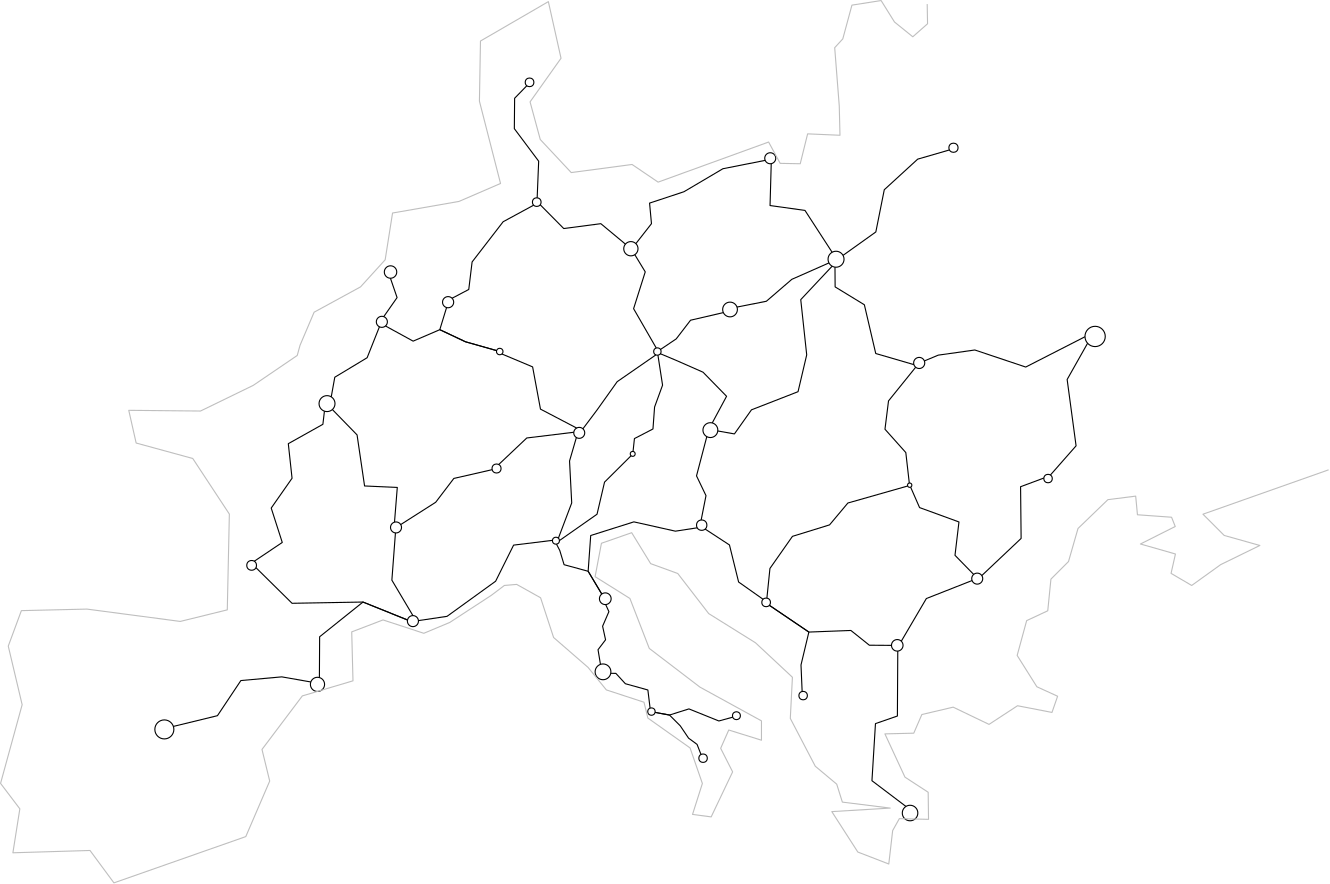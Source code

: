 <?xml version="1.0"?>
<!DOCTYPE ipe SYSTEM "ipe.dtd">
<ipe version="70218" creator="Ipe 7.2.24">
<info created="D:20221124091916" modified="D:20221124094849"/>
<ipestyle name="basic">
<symbol name="arrow/arc(spx)">
<path stroke="sym-stroke" fill="sym-stroke" pen="sym-pen">
0 0 m
-1 0.333 l
-1 -0.333 l
h
</path>
</symbol>
<symbol name="arrow/farc(spx)">
<path stroke="sym-stroke" fill="white" pen="sym-pen">
0 0 m
-1 0.333 l
-1 -0.333 l
h
</path>
</symbol>
<symbol name="arrow/ptarc(spx)">
<path stroke="sym-stroke" fill="sym-stroke" pen="sym-pen">
0 0 m
-1 0.333 l
-0.8 0 l
-1 -0.333 l
h
</path>
</symbol>
<symbol name="arrow/fptarc(spx)">
<path stroke="sym-stroke" fill="white" pen="sym-pen">
0 0 m
-1 0.333 l
-0.8 0 l
-1 -0.333 l
h
</path>
</symbol>
<symbol name="mark/circle(sx)" transformations="translations">
<path fill="sym-stroke">
0.6 0 0 0.6 0 0 e
0.4 0 0 0.4 0 0 e
</path>
</symbol>
<symbol name="mark/disk(sx)" transformations="translations">
<path fill="sym-stroke">
0.6 0 0 0.6 0 0 e
</path>
</symbol>
<symbol name="mark/fdisk(sfx)" transformations="translations">
<group>
<path fill="sym-fill">
0.5 0 0 0.5 0 0 e
</path>
<path fill="sym-stroke" fillrule="eofill">
0.6 0 0 0.6 0 0 e
0.4 0 0 0.4 0 0 e
</path>
</group>
</symbol>
<symbol name="mark/box(sx)" transformations="translations">
<path fill="sym-stroke" fillrule="eofill">
-0.6 -0.6 m
0.6 -0.6 l
0.6 0.6 l
-0.6 0.6 l
h
-0.4 -0.4 m
0.4 -0.4 l
0.4 0.4 l
-0.4 0.4 l
h
</path>
</symbol>
<symbol name="mark/square(sx)" transformations="translations">
<path fill="sym-stroke">
-0.6 -0.6 m
0.6 -0.6 l
0.6 0.6 l
-0.6 0.6 l
h
</path>
</symbol>
<symbol name="mark/fsquare(sfx)" transformations="translations">
<group>
<path fill="sym-fill">
-0.5 -0.5 m
0.5 -0.5 l
0.5 0.5 l
-0.5 0.5 l
h
</path>
<path fill="sym-stroke" fillrule="eofill">
-0.6 -0.6 m
0.6 -0.6 l
0.6 0.6 l
-0.6 0.6 l
h
-0.4 -0.4 m
0.4 -0.4 l
0.4 0.4 l
-0.4 0.4 l
h
</path>
</group>
</symbol>
<symbol name="mark/cross(sx)" transformations="translations">
<group>
<path fill="sym-stroke">
-0.43 -0.57 m
0.57 0.43 l
0.43 0.57 l
-0.57 -0.43 l
h
</path>
<path fill="sym-stroke">
-0.43 0.57 m
0.57 -0.43 l
0.43 -0.57 l
-0.57 0.43 l
h
</path>
</group>
</symbol>
<symbol name="arrow/fnormal(spx)">
<path stroke="sym-stroke" fill="white" pen="sym-pen">
0 0 m
-1 0.333 l
-1 -0.333 l
h
</path>
</symbol>
<symbol name="arrow/pointed(spx)">
<path stroke="sym-stroke" fill="sym-stroke" pen="sym-pen">
0 0 m
-1 0.333 l
-0.8 0 l
-1 -0.333 l
h
</path>
</symbol>
<symbol name="arrow/fpointed(spx)">
<path stroke="sym-stroke" fill="white" pen="sym-pen">
0 0 m
-1 0.333 l
-0.8 0 l
-1 -0.333 l
h
</path>
</symbol>
<symbol name="arrow/linear(spx)">
<path stroke="sym-stroke" pen="sym-pen">
-1 0.333 m
0 0 l
-1 -0.333 l
</path>
</symbol>
<symbol name="arrow/fdouble(spx)">
<path stroke="sym-stroke" fill="white" pen="sym-pen">
0 0 m
-1 0.333 l
-1 -0.333 l
h
-1 0 m
-2 0.333 l
-2 -0.333 l
h
</path>
</symbol>
<symbol name="arrow/double(spx)">
<path stroke="sym-stroke" fill="sym-stroke" pen="sym-pen">
0 0 m
-1 0.333 l
-1 -0.333 l
h
-1 0 m
-2 0.333 l
-2 -0.333 l
h
</path>
</symbol>
<symbol name="arrow/mid-normal(spx)">
<path stroke="sym-stroke" fill="sym-stroke" pen="sym-pen">
0.5 0 m
-0.5 0.333 l
-0.5 -0.333 l
h
</path>
</symbol>
<symbol name="arrow/mid-fnormal(spx)">
<path stroke="sym-stroke" fill="white" pen="sym-pen">
0.5 0 m
-0.5 0.333 l
-0.5 -0.333 l
h
</path>
</symbol>
<symbol name="arrow/mid-pointed(spx)">
<path stroke="sym-stroke" fill="sym-stroke" pen="sym-pen">
0.5 0 m
-0.5 0.333 l
-0.3 0 l
-0.5 -0.333 l
h
</path>
</symbol>
<symbol name="arrow/mid-fpointed(spx)">
<path stroke="sym-stroke" fill="white" pen="sym-pen">
0.5 0 m
-0.5 0.333 l
-0.3 0 l
-0.5 -0.333 l
h
</path>
</symbol>
<symbol name="arrow/mid-double(spx)">
<path stroke="sym-stroke" fill="sym-stroke" pen="sym-pen">
1 0 m
0 0.333 l
0 -0.333 l
h
0 0 m
-1 0.333 l
-1 -0.333 l
h
</path>
</symbol>
<symbol name="arrow/mid-fdouble(spx)">
<path stroke="sym-stroke" fill="white" pen="sym-pen">
1 0 m
0 0.333 l
0 -0.333 l
h
0 0 m
-1 0.333 l
-1 -0.333 l
h
</path>
</symbol>
<anglesize name="22.5 deg" value="22.5"/>
<anglesize name="30 deg" value="30"/>
<anglesize name="45 deg" value="45"/>
<anglesize name="60 deg" value="60"/>
<anglesize name="90 deg" value="90"/>
<arrowsize name="large" value="10"/>
<arrowsize name="small" value="5"/>
<arrowsize name="tiny" value="3"/>
<color name="blue" value="0 0 1"/>
<color name="brown" value="0.647 0.165 0.165"/>
<color name="darkblue" value="0 0 0.545"/>
<color name="darkcyan" value="0 0.545 0.545"/>
<color name="darkgray" value="0.663"/>
<color name="darkgreen" value="0 0.392 0"/>
<color name="darkmagenta" value="0.545 0 0.545"/>
<color name="darkorange" value="1 0.549 0"/>
<color name="darkred" value="0.545 0 0"/>
<color name="gold" value="1 0.843 0"/>
<color name="gray" value="0.745"/>
<color name="green" value="0 1 0"/>
<color name="lightblue" value="0.678 0.847 0.902"/>
<color name="lightcyan" value="0.878 1 1"/>
<color name="lightgray" value="0.827"/>
<color name="lightgreen" value="0.565 0.933 0.565"/>
<color name="lightyellow" value="1 1 0.878"/>
<color name="navy" value="0 0 0.502"/>
<color name="orange" value="1 0.647 0"/>
<color name="pink" value="1 0.753 0.796"/>
<color name="purple" value="0.627 0.125 0.941"/>
<color name="red" value="1 0 0"/>
<color name="seagreen" value="0.18 0.545 0.341"/>
<color name="turquoise" value="0.251 0.878 0.816"/>
<color name="violet" value="0.933 0.51 0.933"/>
<color name="yellow" value="1 1 0"/>
<dashstyle name="dash dot dotted" value="[4 2 1 2 1 2] 0"/>
<dashstyle name="dash dotted" value="[4 2 1 2] 0"/>
<dashstyle name="dashed" value="[4] 0"/>
<dashstyle name="dotted" value="[1 3] 0"/>
<gridsize name="10 pts (~3.5 mm)" value="10"/>
<gridsize name="14 pts (~5 mm)" value="14"/>
<gridsize name="16 pts (~6 mm)" value="16"/>
<gridsize name="20 pts (~7 mm)" value="20"/>
<gridsize name="28 pts (~10 mm)" value="28"/>
<gridsize name="32 pts (~12 mm)" value="32"/>
<gridsize name="4 pts" value="4"/>
<gridsize name="56 pts (~20 mm)" value="56"/>
<gridsize name="8 pts (~3 mm)" value="8"/>
<opacity name="10%" value="0.1"/>
<opacity name="30%" value="0.3"/>
<opacity name="50%" value="0.5"/>
<opacity name="75%" value="0.75"/>
<pen name="fat" value="1.2"/>
<pen name="heavier" value="0.8"/>
<pen name="ultrafat" value="2"/>
<symbolsize name="large" value="5"/>
<symbolsize name="small" value="2"/>
<symbolsize name="tiny" value="1.1"/>
<textsize name="Huge" value="\Huge"/>
<textsize name="LARGE" value="\LARGE"/>
<textsize name="Large" value="\Large"/>
<textsize name="footnote" value="\footnotesize"/>
<textsize name="huge" value="\huge"/>
<textsize name="large" value="\large"/>
<textsize name="small" value="\small"/>
<textsize name="tiny" value="\tiny"/>
<textstyle name="center" begin="\begin{center}" end="\end{center}"/>
<textstyle name="item" begin="\begin{itemize}\item{}" end="\end{itemize}"/>
<textstyle name="itemize" begin="\begin{itemize}" end="\end{itemize}"/>
<tiling name="falling" angle="-60" step="4" width="1"/>
<tiling name="rising" angle="30" step="4" width="1"/>
</ipestyle>
<page>
<layer name="alpha"/>
<view layers="alpha" active="alpha"/>
<path layer="alpha" stroke="black">
1.32619 0 0 1.32619 307.112 427.572 e
</path>
<path stroke="black">
2.8396 0 0 2.8396 287.537 312.262 e
</path>
<path stroke="black">
1.32619 0 0 1.32619 304.973 297.951 e
</path>
<path stroke="black">
1.51656 0 0 1.51656 323.561 281.172 e
</path>
<path stroke="black">
1.41503 0 0 1.41503 335.569 296.47 e
</path>
<path stroke="black">
2.10655 0 0 2.10655 288.359 338.581 e
</path>
<path stroke="black">
1.25275 0 0 1.25275 270.594 359.471 e
</path>
<path stroke="black">
0.885826 0 0 0.885826 298.229 390.725 e
</path>
<path stroke="black">
1.97392 0 0 1.97392 278.983 398.292 e
</path>
<path stroke="black">
1.16315 0 0 1.16315 250.361 427.572 e
</path>
<path stroke="black">
2.87276 0 0 2.87276 188.183 408.82 e
</path>
<path stroke="black">
2.0079 0 0 2.0079 231.773 445.337 e
</path>
<path stroke="black">
2.23736 0 0 2.23736 211.047 456.194 e
</path>
<path stroke="black">
1.55183 0 0 1.55183 263.685 481.361 e
</path>
<path stroke="black">
2.56947 0 0 2.56947 297.571 464.583 e
</path>
<path stroke="black">
2.65238 0 0 2.65238 333.266 442.705 e
</path>
<path stroke="black">
2.87747 0 0 2.87747 371.429 460.8 e
</path>
<path stroke="black">
2.00115 0 0 2.00115 401.366 423.459 e
</path>
<path stroke="black">
3.65235 0 0 3.65235 464.697 433 e
</path>
<path stroke="black">
2.67776 0 0 2.67776 326.193 399.279 e
</path>
<path stroke="black">
1.86103 0 0 1.86103 323.067 365.064 e
</path>
<path stroke="black">
1.55183 0 0 1.55183 346.261 337.265 e
</path>
<path stroke="black">
1.98077 0 0 1.98077 422.257 345.818 e
</path>
<path stroke="black">
1.51656 0 0 1.51656 447.754 381.843 e
</path>
<path stroke="black">
2.0807 0 0 2.0807 393.471 321.802 e
</path>
<path stroke="black">
1.51656 0 0 1.51656 359.585 303.708 e
</path>
<path stroke="black">
2.79639 0 0 2.79639 398.077 261.433 e
</path>
<path stroke="black">
1.98759 0 0 1.98759 219.107 330.52 e
</path>
<path matrix="1 0 0 1 -0.635208 2.88731" stroke="black">
2.55363 0 0 2.55363 185.386 304.859 e
</path>
<path stroke="black">
3.42289 0 0 3.42289 129.623 291.535 e
</path>
<path stroke="black">
1.74859 0 0 1.74859 161.041 350.589 e
</path>
<path stroke="black">
1.98759 0 0 1.98759 207.922 438.264 e
</path>
<path stroke="black">
1.98077 0 0 1.98077 213.021 364.242 e
</path>
<path stroke="black">
1.62008 0 0 1.62008 249.21 385.461 e
</path>
<path stroke="black">
1.64494 0 0 1.64494 413.704 500.936 e
</path>
<path stroke="black">
1.98077 0 0 1.98077 347.742 497.153 e
</path>
<path stroke="black">
322.82 282.496 m
321.399 286.139 l
318.339 288.391 l
315.336 292.837 l
311.467 296.706 l
306.268 297.663 l
</path>
<path stroke="black">
306.268 297.663 m
311.467 296.706 l
318.47 298.918 l
329.248 294.573 l
334.253 295.951 l
</path>
<path stroke="black">
304.486 299.184 m
303.69 305.727 l
295.581 307.985 l
292.159 311.714 l
290.325 311.725 l
</path>
<path stroke="black">
288.508 336.479 m
289.658 333.929 l
287.391 328.684 l
288.457 323.795 l
285.746 320.239 l
286.62 314.949 l
</path>
<path stroke="black">
287.095 340.265 m
282.186 348.466 l
273.524 350.833 l
271.965 355.973 l
270.79 358.234 l
</path>
<path stroke="black">
287.095 340.265 m
282.186 348.466 l
283.11 361.343 l
298.644 366.251 l
313.6 362.902 l
321.469 364.112 l
</path>
<path stroke="black">
324.291 363.662 m
333.061 357.936 l
336.352 344.597 l
345.175 338.373 l
</path>
<path stroke="black">
347.409 336.22 m
361.645 326.58 l
358.815 314.742 l
359.224 305.181 l
</path>
<path stroke="black">
347.409 336.22 m
361.645 326.58 l
376.774 327.157 l
383.415 321.845 l
391.39 321.788 l
</path>
<path stroke="black">
393.653 319.73 m
393.517 296.357 l
385.623 293.628 l
384.356 273.064 l
396.59 263.802 l
</path>
<path stroke="black">
394.921 323.295 m
403.945 338.656 l
420.4 345.13 l
</path>
<path stroke="black">
423.901 346.924 m
438.057 360.293 l
437.862 378.908 l
446.25 382.036 l
</path>
<path stroke="black">
448.589 383.108 m
457.842 393.625 l
454.626 417.503 l
461.986 430.552 l
</path>
<path stroke="black">
461.046 432.896 m
439.714 421.986 l
421.391 428.126 l
408.234 426.275 l
403.228 424.193 l
</path>
<path stroke="black">
399.459 422.853 m
385.72 426.859 l
381.627 444.403 l
371.101 450.835 l
371.048 457.947 l
</path>
<path stroke="black">
335.77 443.581 m
346.345 445.67 l
355.507 453.564 l
368.875 459.474 l
</path>
<path stroke="black">
330.861 441.586 m
319.056 438.847 l
313.89 432.122 l
308.215 428.307 l
</path>
<path stroke="black">
322.873 366.915 m
324.611 375.692 l
321.2 382.806 l
324.901 396.933 l
</path>
<path stroke="black">
328.854 398.979 m
334.845 397.913 l
340.985 406.587 l
357.748 413.117 l
360.867 426.372 l
358.723 446.254 l
370.019 458.291 l
</path>
<path stroke="black">
326.868 401.87 m
332.018 411.46 l
323.539 420.134 l
313.793 424.423 l
308.175 426.78 l
</path>
<path stroke="black">
306.567 426.363 m
292.644 416.723 l
285.431 406.587 l
280.302 399.761 l
</path>
<path stroke="black">
277.95 396.61 m
275.49 388.167 l
276.27 373.06 l
271.47 360.367 l
</path>
<path stroke="black">
277.022 398.512 m
260.091 396.451 l
249.978 386.888 l
</path>
<path stroke="black">
217.162 330.926 m
201.127 337.389 l
175.593 336.938 l
162.586 349.769 l
</path>
<path stroke="black">
219.105 332.508 m
211.528 345.265 l
212.813 362.272 l
</path>
<path stroke="black">
212.475 366.146 m
213.478 378.649 l
201.7 379.175 l
198.999 397.555 l
190.106 406.686 l
</path>
<path stroke="black">
161.975 352.067 m
172.067 358.844 l
168.091 371.222 l
175.593 381.95 l
174.243 394.404 l
186.696 401.381 l
187.248 406.103 l
</path>
<path stroke="black">
208.603 440.131 m
213.403 446.993 l
211.011 453.957 l
</path>
<path stroke="black">
209.231 436.768 m
219.18 431.314 l
228.783 435.44 l
238.01 431.089 l
249.245 427.899 l
</path>
<path stroke="black">
249.245 427.899 m
238.01 431.089 l
228.783 435.44 l
231.22 443.407 l
</path>
<path stroke="black">
233.195 446.755 m
239.21 449.919 l
240.411 459.822 l
251.589 474.301 l
262.583 480.268 l
</path>
<path stroke="black">
214.707 365.281 m
227.305 373.312 l
233.835 381.888 l
247.644 385.045 l
</path>
<path stroke="black">
278.041 400.027 m
265.023 406.839 l
262.197 422.043 l
251.123 426.693 l
</path>
<path stroke="black">
306.707 428.835 m
298.55 442.997 l
302.741 456.252 l
298.984 462.437 l
</path>
<path stroke="black">
295.607 466.24 m
286.757 473.6 l
273.405 471.846 l
264.917 480.418 l
</path>
<path stroke="black">
370.017 463.307 m
360.244 478.376 l
347.671 480.13 l
348.094 495.203 l
</path>
<path stroke="black">
345.914 496.389 m
330.713 493.385 l
316.678 485.101 l
304.3 481.007 l
304.983 473.6 l
299.368 466.419 l
</path>
<path stroke="black">
373.946 462.193 m
385.756 470.622 l
388.795 485.817 l
400.824 496.832 l
412.26 500.147 l
</path>
<path stroke="black">
307.312 426.261 m
308.978 415.467 l
306.104 407.598 l
305.522 399.694 l
298.85 396.239 l
298.354 391.602 l
</path>
<path stroke="black">
297.647 390.058 m
288.089 380.56 l
285.389 369.007 l
271.846 359.52 l
</path>
<path stroke="gray">
404.246 552.657 m
404.373 545.566 l
399.055 540.882 l
392.471 546.2 l
387.659 553.923 l
377.15 552.277 l
373.858 540.122 l
370.946 536.956 l
372.592 515.938 l
372.845 505.429 l
361.196 505.935 l
358.537 495.173 l
351.314 495.315 l
347.156 502.995 l
307.369 488.558 l
297.998 494.911 l
276.094 491.999 l
264.951 503.901 l
261.279 517.449 l
272.422 533.15 l
267.864 553.535 l
243.426 539.354 l
243.047 517.702 l
250.644 488.074 l
235.703 481.616 l
211.772 477.438 l
209.113 460.598 l
200.25 450.848 l
183.536 441.732 l
178.472 429.83 l
177.459 426.158 l
161.632 415.396 l
142.639 406.153 l
116.809 406.406 l
119.468 394.63 l
139.853 389.059 l
153.022 369.054 l
152.277 334.573 l
135.342 330.408 l
101.749 334.851 l
78.1504 334.295 l
73.4307 321.524 l
78.428 300.425 l
70.6545 272.107 l
77.5952 262.945 l
75.0965 247.12 l
102.859 247.953 l
111.466 236.293 l
158.94 252.95 l
167.546 272.94 l
164.77 284.322 l
179.295 303.597 l
197.53 309.031 l
197.073 326.645 l
208.341 330.95 l
223.029 326.138 l
232.399 330.064 l
247.34 339.813 l
252.024 343.358 l
256.456 343.738 l
265.066 338.927 l
269.751 324.619 l
282.159 313.857 l
288.743 305.753 l
302.291 301.321 l
303.684 295.624 l
318.878 284.861 l
323.31 272.073 l
319.765 260.931 l
326.475 260.044 l
334.199 276.251 l
329.894 284.735 l
332.806 291.319 l
344.582 287.647 l
344.582 294.611 l
322.424 306.766 l
304.191 320.694 l
297.227 338.674 l
284.692 346.524 l
286.971 358.552 l
297.86 362.351 l
304.697 351.209 l
314.447 347.663 l
325.589 333.229 l
342.429 322.72 l
355.724 310.311 l
354.964 295.497 l
363.954 278.277 l
371.678 271.82 l
373.704 265.362 l
390.924 263.21 l
369.905 261.944 l
379.275 247.383 l
390.417 243.078 l
391.81 255.106 l
394.216 259.411 l
404.725 259.158 l
404.598 268.907 l
396.241 274.352 l
389.024 289.926 l
399.407 290.179 l
402.319 296.89 l
413.588 299.549 l
426.503 293.345 l
436.759 300.055 l
449.167 297.65 l
451.193 303.474 l
443.723 306.893 l
436.632 318.162 l
440.051 330.697 l
447.648 334.242 l
448.788 345.638 l
455.118 351.968 l
458.537 363.87 l
469.3 374.253 l
479.302 375.519 l
479.935 368.808 l
492.217 367.922 l
493.539 364.586 l
481.011 358.284 l
493.614 354.683 l
492.039 347.706 l
499.466 343.355 l
509.894 350.857 l
523.997 357.759 l
511.169 361.36 l
503.517 369.012 l
548.754 384.991 l
</path>
<path stroke="black">
132.871 292.614 m
148.738 296.479 l
157.169 309.125 l
171.895 310.454 l
182.349 308.614 l
</path>
<path stroke="black">
185.438 310.206 m
185.523 324.89 l
201.127 337.389 l
217.162 330.926 l
</path>
<path stroke="black">
189.705 411.256 m
190.976 418.322 l
202.622 425.345 l
207.051 436.477 l
</path>
<path matrix="1 0 0 1 -2.59386 43.1195" stroke="black">
1.55183 0 0 1.55183 263.685 481.361 e
</path>
<path stroke="black">
263.835 482.906 m
264.375 496.097 l
255.616 507.799 l
255.718 518.747 l
260.119 523.271 l
</path>
<path stroke="black">
0.779698 0 0 0.779698 397.944 379.455 e
</path>
<path stroke="black">
420.976 347.329 m
414.252 354.212 l
415.677 366.215 l
401.499 371.392 l
398.28 378.751 l
</path>
<path stroke="black">
397.798 380.221 m
396.547 391.197 l
389.045 399.599 l
390.32 409.802 l
400.096 421.914 l
</path>
<path stroke="black">
397.221 379.165 m
375.691 373.042 l
369.09 365.165 l
355.736 361.039 l
347.634 349.486 l
346.536 338.792 l
</path>
<path stroke="black">
221.086 330.708 m
231.385 332.241 l
248.883 344.888 l
255.35 357.881 l
269.348 359.598 l
</path>
</page>
</ipe>

